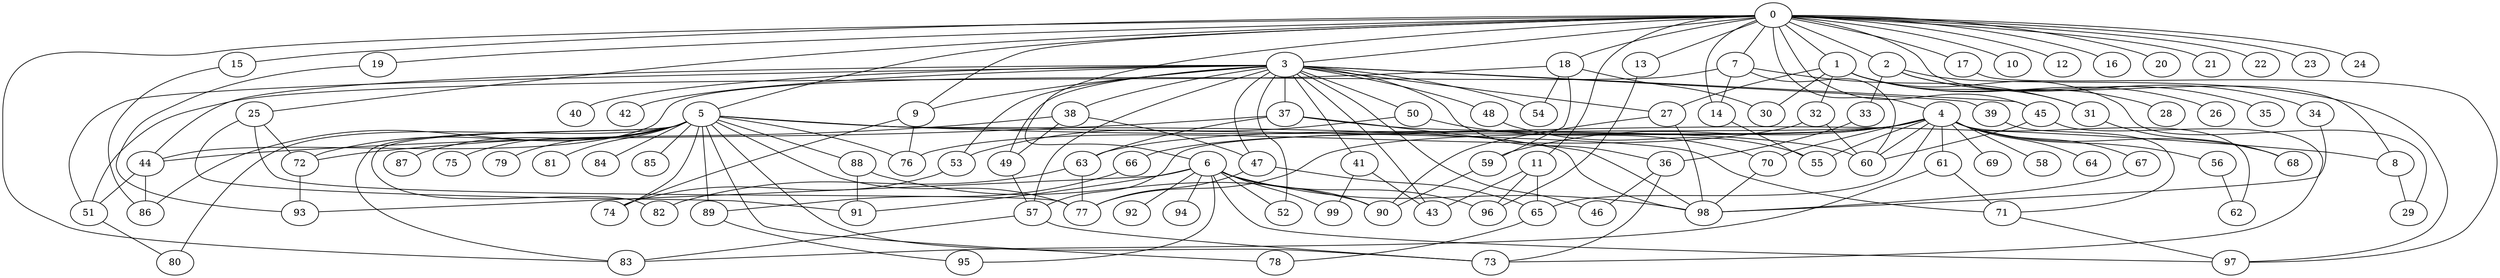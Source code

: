 
graph graphname {
    0 -- 1
0 -- 2
0 -- 3
0 -- 4
0 -- 5
0 -- 6
0 -- 7
0 -- 8
0 -- 9
0 -- 10
0 -- 11
0 -- 12
0 -- 13
0 -- 14
0 -- 15
0 -- 16
0 -- 17
0 -- 18
0 -- 19
0 -- 20
0 -- 21
0 -- 22
0 -- 23
0 -- 24
0 -- 25
0 -- 83
0 -- 45
1 -- 32
1 -- 26
1 -- 27
1 -- 28
1 -- 29
1 -- 30
1 -- 31
2 -- 33
2 -- 34
2 -- 35
2 -- 97
3 -- 36
3 -- 37
3 -- 38
3 -- 39
3 -- 40
3 -- 41
3 -- 42
3 -- 43
3 -- 44
3 -- 45
3 -- 46
3 -- 47
3 -- 48
3 -- 49
3 -- 50
3 -- 51
3 -- 52
3 -- 53
3 -- 54
3 -- 57
3 -- 27
3 -- 9
4 -- 64
4 -- 66
4 -- 67
4 -- 68
4 -- 69
4 -- 70
4 -- 65
4 -- 55
4 -- 56
4 -- 57
4 -- 58
4 -- 59
4 -- 60
4 -- 61
4 -- 62
4 -- 63
4 -- 77
5 -- 71
5 -- 72
5 -- 73
5 -- 74
5 -- 75
5 -- 76
5 -- 77
5 -- 78
5 -- 79
5 -- 80
5 -- 81
5 -- 82
5 -- 83
5 -- 84
5 -- 85
5 -- 86
5 -- 87
5 -- 88
5 -- 89
5 -- 8
5 -- 98
6 -- 96
6 -- 98
6 -- 99
6 -- 97
6 -- 90
6 -- 91
6 -- 92
6 -- 93
6 -- 94
6 -- 95
6 -- 52
7 -- 60
7 -- 44
7 -- 14
7 -- 31
8 -- 29
9 -- 74
9 -- 76
11 -- 43
11 -- 96
11 -- 65
13 -- 96
14 -- 55
15 -- 86
17 -- 97
18 -- 59
18 -- 30
18 -- 54
18 -- 51
19 -- 93
25 -- 77
25 -- 72
25 -- 91
27 -- 98
27 -- 90
31 -- 68
32 -- 76
32 -- 60
33 -- 36
34 -- 98
36 -- 73
36 -- 46
37 -- 63
37 -- 60
37 -- 98
37 -- 44
38 -- 72
38 -- 49
38 -- 47
39 -- 71
41 -- 43
41 -- 99
44 -- 86
44 -- 51
45 -- 60
45 -- 73
47 -- 65
47 -- 77
48 -- 55
49 -- 57
50 -- 53
50 -- 70
51 -- 80
53 -- 74
56 -- 62
57 -- 83
57 -- 73
59 -- 90
61 -- 71
61 -- 83
63 -- 82
63 -- 77
65 -- 78
66 -- 89
67 -- 98
70 -- 98
71 -- 97
72 -- 93
88 -- 90
88 -- 91
89 -- 95

}
